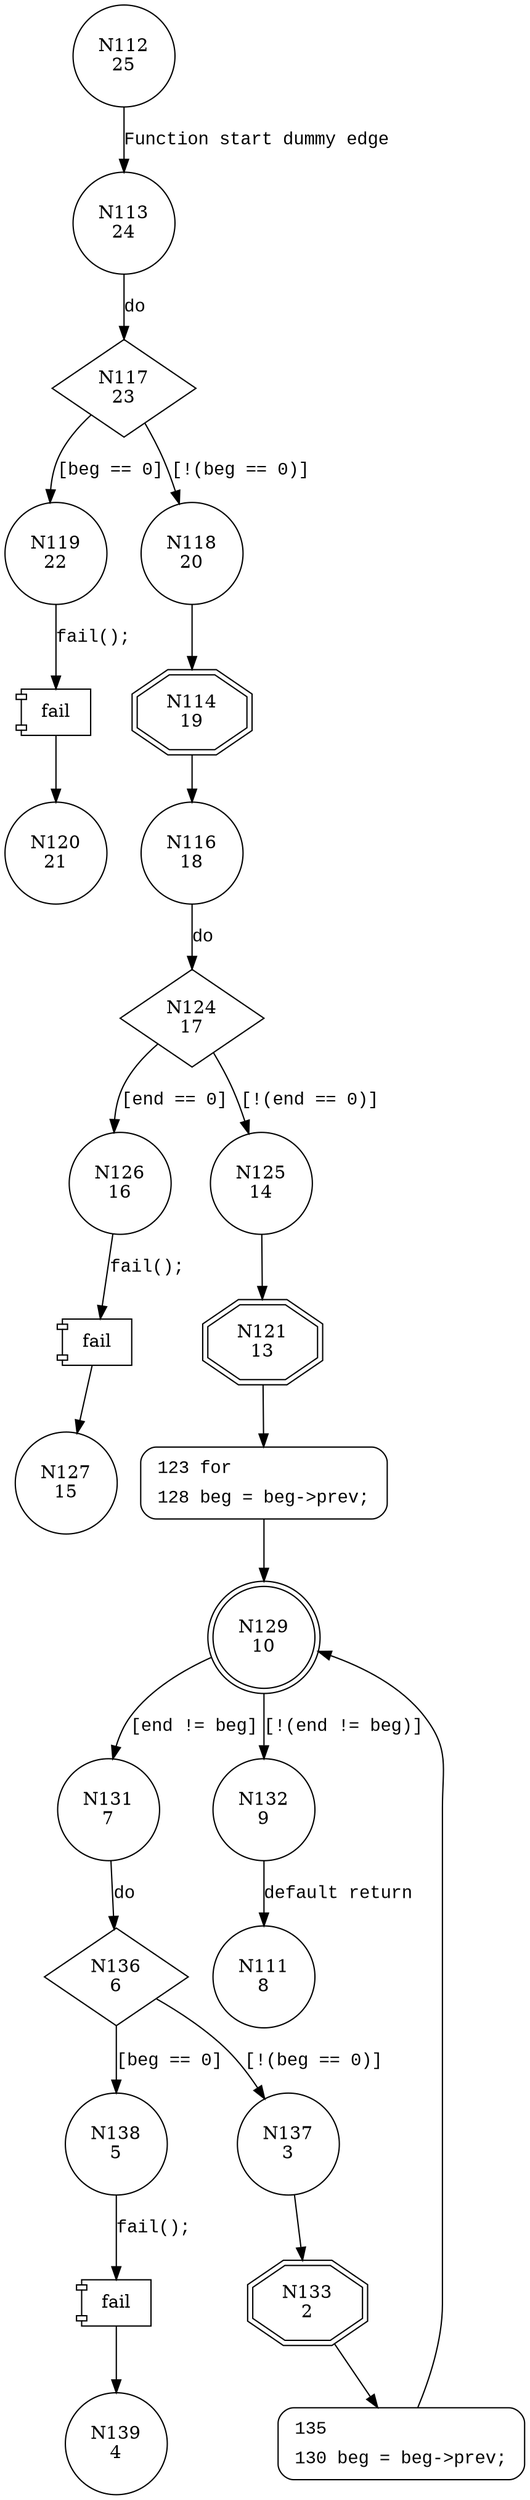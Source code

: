 digraph check_seq_prev {
112 [shape="circle" label="N112\n25"]
113 [shape="circle" label="N113\n24"]
117 [shape="diamond" label="N117\n23"]
119 [shape="circle" label="N119\n22"]
118 [shape="circle" label="N118\n20"]
114 [shape="doubleoctagon" label="N114\n19"]
116 [shape="circle" label="N116\n18"]
124 [shape="diamond" label="N124\n17"]
126 [shape="circle" label="N126\n16"]
125 [shape="circle" label="N125\n14"]
121 [shape="doubleoctagon" label="N121\n13"]
123 [shape="circle" label="N123\n12"]
129 [shape="doublecircle" label="N129\n10"]
131 [shape="circle" label="N131\n7"]
132 [shape="circle" label="N132\n9"]
136 [shape="diamond" label="N136\n6"]
138 [shape="circle" label="N138\n5"]
137 [shape="circle" label="N137\n3"]
133 [shape="doubleoctagon" label="N133\n2"]
135 [shape="circle" label="N135\n1"]
139 [shape="circle" label="N139\n4"]
127 [shape="circle" label="N127\n15"]
120 [shape="circle" label="N120\n21"]
111 [shape="circle" label="N111\n8"]
123 [style="filled,bold" penwidth="1" fillcolor="white" fontname="Courier New" shape="Mrecord" label=<<table border="0" cellborder="0" cellpadding="3" bgcolor="white"><tr><td align="right">123</td><td align="left">for</td></tr><tr><td align="right">128</td><td align="left">beg = beg-&gt;prev;</td></tr></table>>]
123 -> 129[label=""]
135 [style="filled,bold" penwidth="1" fillcolor="white" fontname="Courier New" shape="Mrecord" label=<<table border="0" cellborder="0" cellpadding="3" bgcolor="white"><tr><td align="right">135</td><td align="left"></td></tr><tr><td align="right">130</td><td align="left">beg = beg-&gt;prev;</td></tr></table>>]
135 -> 129[label=""]
112 -> 113 [label="Function start dummy edge" fontname="Courier New"]
117 -> 119 [label="[beg == 0]" fontname="Courier New"]
117 -> 118 [label="[!(beg == 0)]" fontname="Courier New"]
114 -> 116 [label="" fontname="Courier New"]
124 -> 126 [label="[end == 0]" fontname="Courier New"]
124 -> 125 [label="[!(end == 0)]" fontname="Courier New"]
121 -> 123 [label="" fontname="Courier New"]
129 -> 131 [label="[end != beg]" fontname="Courier New"]
129 -> 132 [label="[!(end != beg)]" fontname="Courier New"]
131 -> 136 [label="do" fontname="Courier New"]
136 -> 138 [label="[beg == 0]" fontname="Courier New"]
136 -> 137 [label="[!(beg == 0)]" fontname="Courier New"]
133 -> 135 [label="" fontname="Courier New"]
100008 [shape="component" label="fail"]
138 -> 100008 [label="fail();" fontname="Courier New"]
100008 -> 139 [label="" fontname="Courier New"]
100009 [shape="component" label="fail"]
126 -> 100009 [label="fail();" fontname="Courier New"]
100009 -> 127 [label="" fontname="Courier New"]
100010 [shape="component" label="fail"]
119 -> 100010 [label="fail();" fontname="Courier New"]
100010 -> 120 [label="" fontname="Courier New"]
113 -> 117 [label="do" fontname="Courier New"]
118 -> 114 [label="" fontname="Courier New"]
116 -> 124 [label="do" fontname="Courier New"]
125 -> 121 [label="" fontname="Courier New"]
132 -> 111 [label="default return" fontname="Courier New"]
137 -> 133 [label="" fontname="Courier New"]
}
